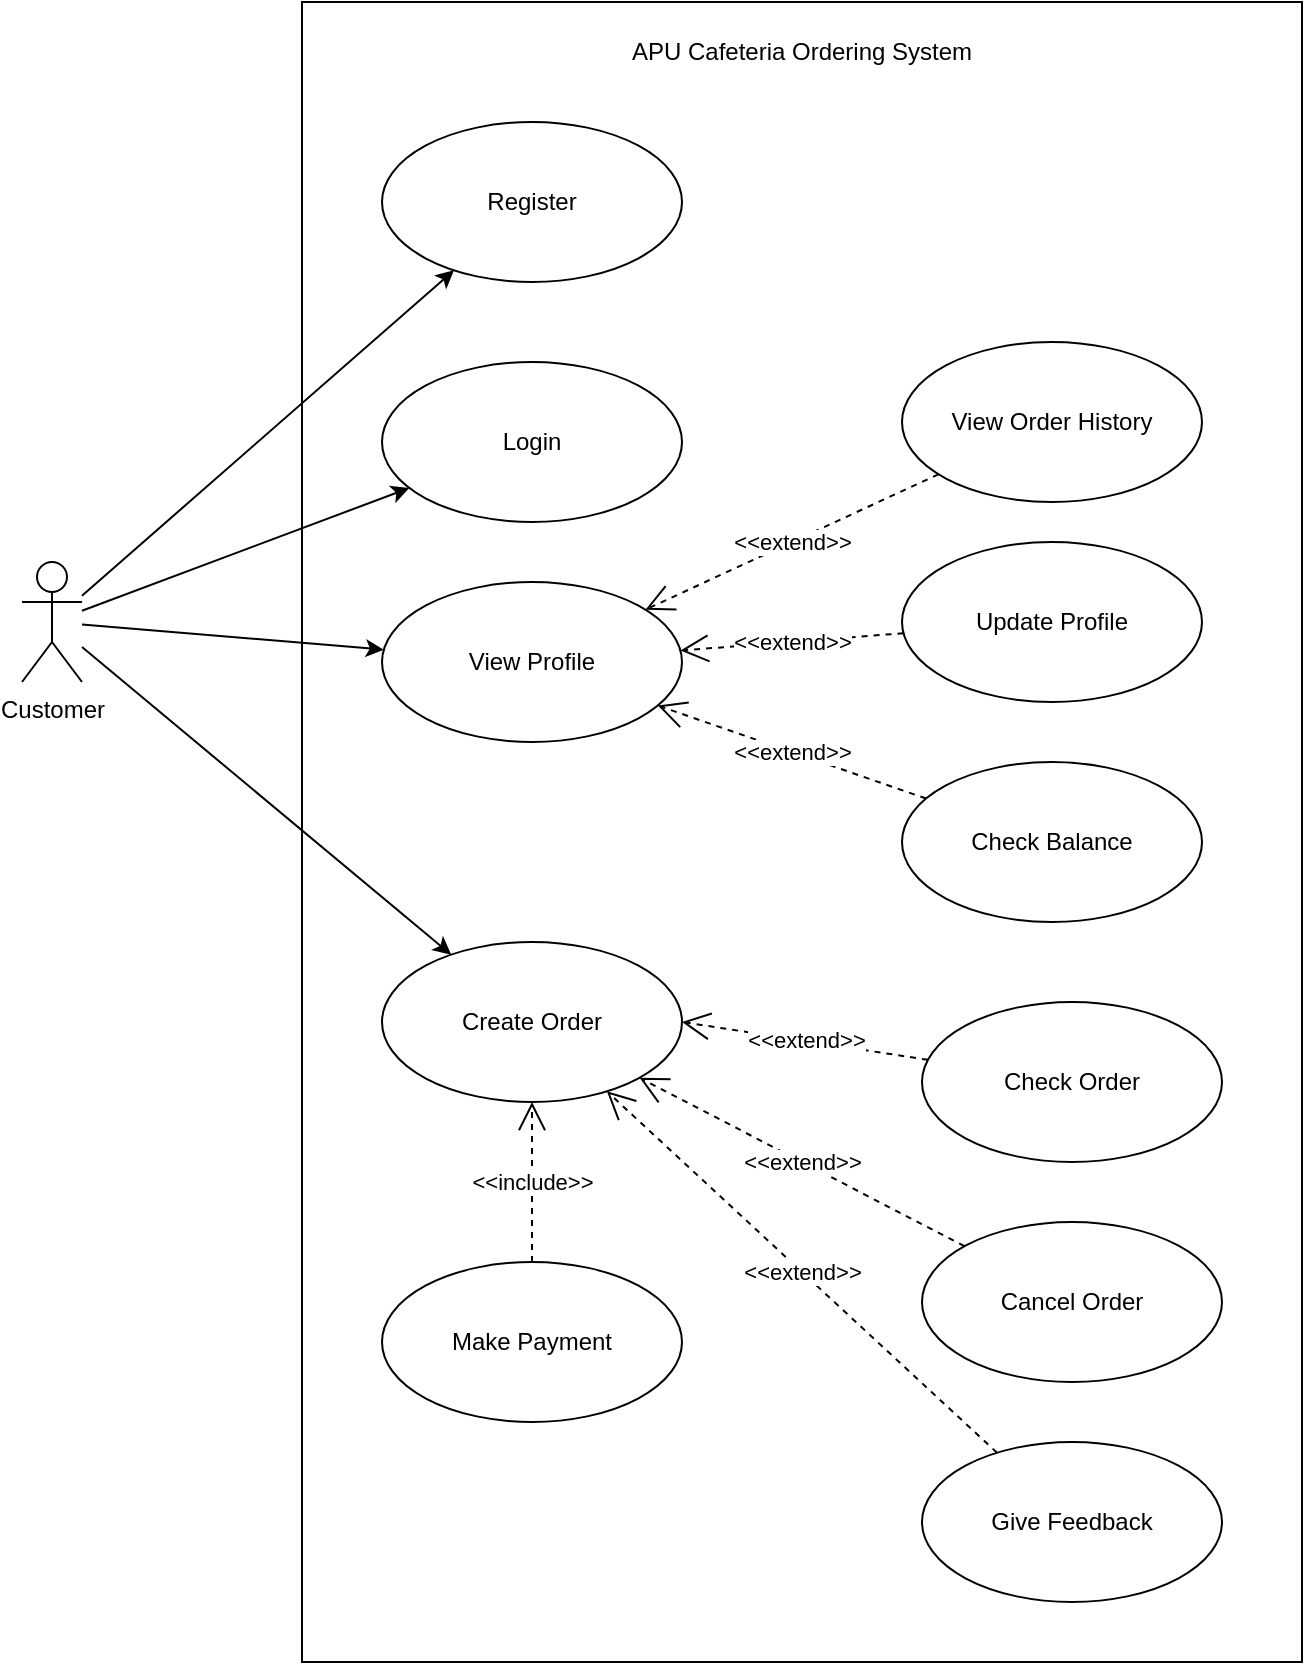 <mxfile version="19.0.3" type="device"><diagram id="vUVzwCp1WOA1dbDms1h6" name="Page-1"><mxGraphModel dx="1720" dy="1078" grid="1" gridSize="10" guides="1" tooltips="1" connect="1" arrows="1" fold="1" page="1" pageScale="1" pageWidth="850" pageHeight="1100" math="0" shadow="0"><root><mxCell id="0"/><mxCell id="1" parent="0"/><mxCell id="R5ZA7hGn7lexQaH9jN5K-1" value="" style="rounded=0;whiteSpace=wrap;html=1;fillColor=none;" parent="1" vertex="1"><mxGeometry x="220" y="340" width="500" height="830" as="geometry"/></mxCell><mxCell id="R5ZA7hGn7lexQaH9jN5K-18" style="edgeStyle=none;rounded=0;orthogonalLoop=1;jettySize=auto;html=1;" parent="1" source="R5ZA7hGn7lexQaH9jN5K-2" target="R5ZA7hGn7lexQaH9jN5K-9" edge="1"><mxGeometry relative="1" as="geometry"/></mxCell><mxCell id="R5ZA7hGn7lexQaH9jN5K-21" style="edgeStyle=none;rounded=0;orthogonalLoop=1;jettySize=auto;html=1;" parent="1" source="R5ZA7hGn7lexQaH9jN5K-2" target="R5ZA7hGn7lexQaH9jN5K-19" edge="1"><mxGeometry relative="1" as="geometry"/></mxCell><mxCell id="R5ZA7hGn7lexQaH9jN5K-30" style="edgeStyle=none;rounded=0;orthogonalLoop=1;jettySize=auto;html=1;" parent="1" source="R5ZA7hGn7lexQaH9jN5K-2" target="R5ZA7hGn7lexQaH9jN5K-29" edge="1"><mxGeometry relative="1" as="geometry"/></mxCell><mxCell id="R5ZA7hGn7lexQaH9jN5K-35" style="edgeStyle=none;rounded=0;orthogonalLoop=1;jettySize=auto;html=1;" parent="1" source="R5ZA7hGn7lexQaH9jN5K-2" target="R5ZA7hGn7lexQaH9jN5K-34" edge="1"><mxGeometry relative="1" as="geometry"/></mxCell><mxCell id="R5ZA7hGn7lexQaH9jN5K-2" value="Customer" style="shape=umlActor;verticalLabelPosition=bottom;verticalAlign=top;html=1;outlineConnect=0;fillColor=none;" parent="1" vertex="1"><mxGeometry x="80" y="620" width="30" height="60" as="geometry"/></mxCell><mxCell id="R5ZA7hGn7lexQaH9jN5K-4" value="APU Cafeteria Ordering System" style="text;html=1;strokeColor=none;fillColor=none;align=center;verticalAlign=middle;whiteSpace=wrap;rounded=0;" parent="1" vertex="1"><mxGeometry x="380" y="350" width="180" height="30" as="geometry"/></mxCell><mxCell id="R5ZA7hGn7lexQaH9jN5K-9" value="Register" style="ellipse;whiteSpace=wrap;html=1;fillColor=none;" parent="1" vertex="1"><mxGeometry x="260" y="400" width="150" height="80" as="geometry"/></mxCell><mxCell id="R5ZA7hGn7lexQaH9jN5K-12" value="Update Profile" style="ellipse;whiteSpace=wrap;html=1;fillColor=none;" parent="1" vertex="1"><mxGeometry x="520" y="610" width="150" height="80" as="geometry"/></mxCell><mxCell id="R5ZA7hGn7lexQaH9jN5K-15" value="Check Order" style="ellipse;whiteSpace=wrap;html=1;fillColor=none;" parent="1" vertex="1"><mxGeometry x="530" y="840" width="150" height="80" as="geometry"/></mxCell><mxCell id="R5ZA7hGn7lexQaH9jN5K-16" value="Make Payment" style="ellipse;whiteSpace=wrap;html=1;fillColor=none;" parent="1" vertex="1"><mxGeometry x="260" y="970" width="150" height="80" as="geometry"/></mxCell><mxCell id="R5ZA7hGn7lexQaH9jN5K-17" value="Give Feedback" style="ellipse;whiteSpace=wrap;html=1;fillColor=none;" parent="1" vertex="1"><mxGeometry x="530" y="1060" width="150" height="80" as="geometry"/></mxCell><mxCell id="R5ZA7hGn7lexQaH9jN5K-19" value="Create Order" style="ellipse;whiteSpace=wrap;html=1;fillColor=none;" parent="1" vertex="1"><mxGeometry x="260" y="810" width="150" height="80" as="geometry"/></mxCell><mxCell id="R5ZA7hGn7lexQaH9jN5K-22" value="&amp;lt;&amp;lt;extend&amp;gt;&amp;gt;" style="endArrow=open;endSize=12;dashed=1;html=1;rounded=0;entryX=1;entryY=0.5;entryDx=0;entryDy=0;" parent="1" source="R5ZA7hGn7lexQaH9jN5K-15" target="R5ZA7hGn7lexQaH9jN5K-19" edge="1"><mxGeometry width="160" relative="1" as="geometry"><mxPoint x="310" y="720" as="sourcePoint"/><mxPoint x="470" y="720" as="targetPoint"/></mxGeometry></mxCell><mxCell id="R5ZA7hGn7lexQaH9jN5K-23" value="&amp;lt;&amp;lt;extend&amp;gt;&amp;gt;" style="endArrow=open;endSize=12;dashed=1;html=1;rounded=0;" parent="1" source="R5ZA7hGn7lexQaH9jN5K-17" target="R5ZA7hGn7lexQaH9jN5K-19" edge="1"><mxGeometry width="160" relative="1" as="geometry"><mxPoint x="566.167" y="825.884" as="sourcePoint"/><mxPoint x="420" y="860" as="targetPoint"/></mxGeometry></mxCell><mxCell id="R5ZA7hGn7lexQaH9jN5K-26" value="&amp;lt;&amp;lt;include&amp;gt;&amp;gt;" style="endArrow=open;endSize=12;dashed=1;html=1;rounded=0;exitX=0.5;exitY=0;exitDx=0;exitDy=0;" parent="1" source="R5ZA7hGn7lexQaH9jN5K-16" target="R5ZA7hGn7lexQaH9jN5K-19" edge="1"><mxGeometry width="160" relative="1" as="geometry"><mxPoint x="576.167" y="835.884" as="sourcePoint"/><mxPoint x="430" y="870" as="targetPoint"/></mxGeometry></mxCell><mxCell id="R5ZA7hGn7lexQaH9jN5K-28" style="edgeStyle=none;rounded=0;orthogonalLoop=1;jettySize=auto;html=1;exitX=0.5;exitY=1;exitDx=0;exitDy=0;" parent="1" source="R5ZA7hGn7lexQaH9jN5K-4" target="R5ZA7hGn7lexQaH9jN5K-4" edge="1"><mxGeometry relative="1" as="geometry"/></mxCell><mxCell id="R5ZA7hGn7lexQaH9jN5K-29" value="View Profile" style="ellipse;whiteSpace=wrap;html=1;fillColor=none;" parent="1" vertex="1"><mxGeometry x="260" y="630" width="150" height="80" as="geometry"/></mxCell><mxCell id="R5ZA7hGn7lexQaH9jN5K-31" value="Check Balance" style="ellipse;whiteSpace=wrap;html=1;fillColor=none;" parent="1" vertex="1"><mxGeometry x="520" y="720" width="150" height="80" as="geometry"/></mxCell><mxCell id="R5ZA7hGn7lexQaH9jN5K-32" value="&amp;lt;&amp;lt;extend&amp;gt;&amp;gt;" style="endArrow=open;endSize=12;dashed=1;html=1;rounded=0;" parent="1" source="R5ZA7hGn7lexQaH9jN5K-12" target="R5ZA7hGn7lexQaH9jN5K-29" edge="1"><mxGeometry width="160" relative="1" as="geometry"><mxPoint x="486.167" y="560.004" as="sourcePoint"/><mxPoint x="340" y="594.12" as="targetPoint"/></mxGeometry></mxCell><mxCell id="R5ZA7hGn7lexQaH9jN5K-33" value="&amp;lt;&amp;lt;extend&amp;gt;&amp;gt;" style="endArrow=open;endSize=12;dashed=1;html=1;rounded=0;" parent="1" source="R5ZA7hGn7lexQaH9jN5K-31" target="R5ZA7hGn7lexQaH9jN5K-29" edge="1"><mxGeometry width="160" relative="1" as="geometry"><mxPoint x="616.167" y="675.884" as="sourcePoint"/><mxPoint x="470" y="710" as="targetPoint"/></mxGeometry></mxCell><mxCell id="R5ZA7hGn7lexQaH9jN5K-34" value="Login" style="ellipse;whiteSpace=wrap;html=1;fillColor=none;" parent="1" vertex="1"><mxGeometry x="260" y="520" width="150" height="80" as="geometry"/></mxCell><mxCell id="R5ZA7hGn7lexQaH9jN5K-36" value="View Order History" style="ellipse;whiteSpace=wrap;html=1;fillColor=none;" parent="1" vertex="1"><mxGeometry x="520" y="510" width="150" height="80" as="geometry"/></mxCell><mxCell id="R5ZA7hGn7lexQaH9jN5K-37" value="&amp;lt;&amp;lt;extend&amp;gt;&amp;gt;" style="endArrow=open;endSize=12;dashed=1;html=1;rounded=0;" parent="1" source="R5ZA7hGn7lexQaH9jN5K-36" target="R5ZA7hGn7lexQaH9jN5K-29" edge="1"><mxGeometry width="160" relative="1" as="geometry"><mxPoint x="626.167" y="685.884" as="sourcePoint"/><mxPoint x="480" y="720" as="targetPoint"/></mxGeometry></mxCell><mxCell id="jxnvOPSPeU2sDkmXh_5i-1" value="Cancel Order" style="ellipse;whiteSpace=wrap;html=1;fillColor=none;" vertex="1" parent="1"><mxGeometry x="530" y="950" width="150" height="80" as="geometry"/></mxCell><mxCell id="jxnvOPSPeU2sDkmXh_5i-2" value="&amp;lt;&amp;lt;extend&amp;gt;&amp;gt;" style="endArrow=open;endSize=12;dashed=1;html=1;rounded=0;" edge="1" parent="1" source="jxnvOPSPeU2sDkmXh_5i-1" target="R5ZA7hGn7lexQaH9jN5K-19"><mxGeometry width="160" relative="1" as="geometry"><mxPoint x="566.167" y="625.884" as="sourcePoint"/><mxPoint x="420" y="660" as="targetPoint"/></mxGeometry></mxCell></root></mxGraphModel></diagram></mxfile>
